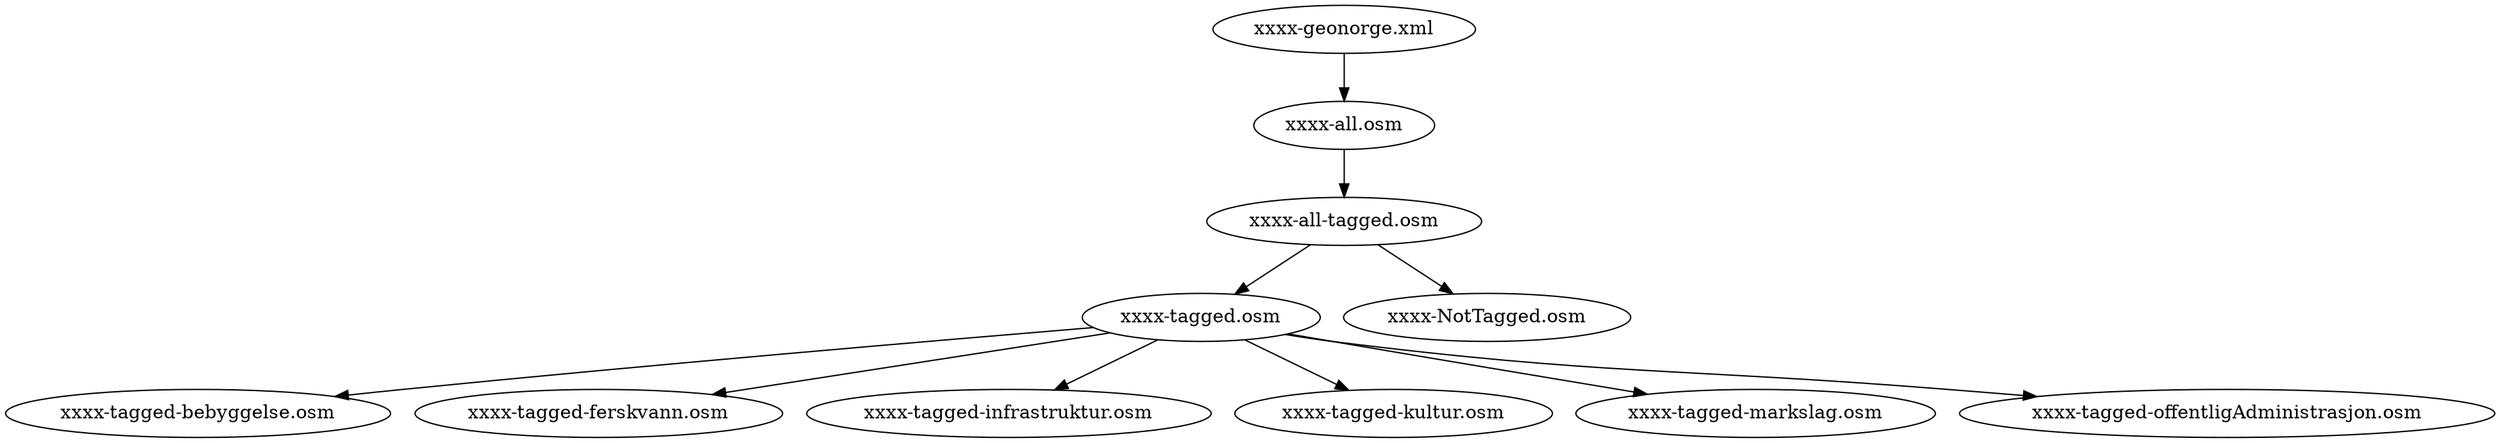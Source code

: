 digraph G {
	"xxxx-geonorge.xml" -> "xxxx-all.osm";
	"xxxx-all.osm" -> "xxxx-all-tagged.osm";
	"xxxx-all-tagged.osm" -> "xxxx-tagged.osm";
	"xxxx-tagged.osm" -> "xxxx-tagged-bebyggelse.osm";
	"xxxx-tagged.osm" -> "xxxx-tagged-ferskvann.osm";
	"xxxx-tagged.osm" -> "xxxx-tagged-infrastruktur.osm";
	"xxxx-tagged.osm" -> "xxxx-tagged-kultur.osm";
	"xxxx-tagged.osm" -> "xxxx-tagged-markslag.osm";
	"xxxx-tagged.osm" -> "xxxx-tagged-offentligAdministrasjon.osm";
	"xxxx-all-tagged.osm" -> "xxxx-NotTagged.osm";
}